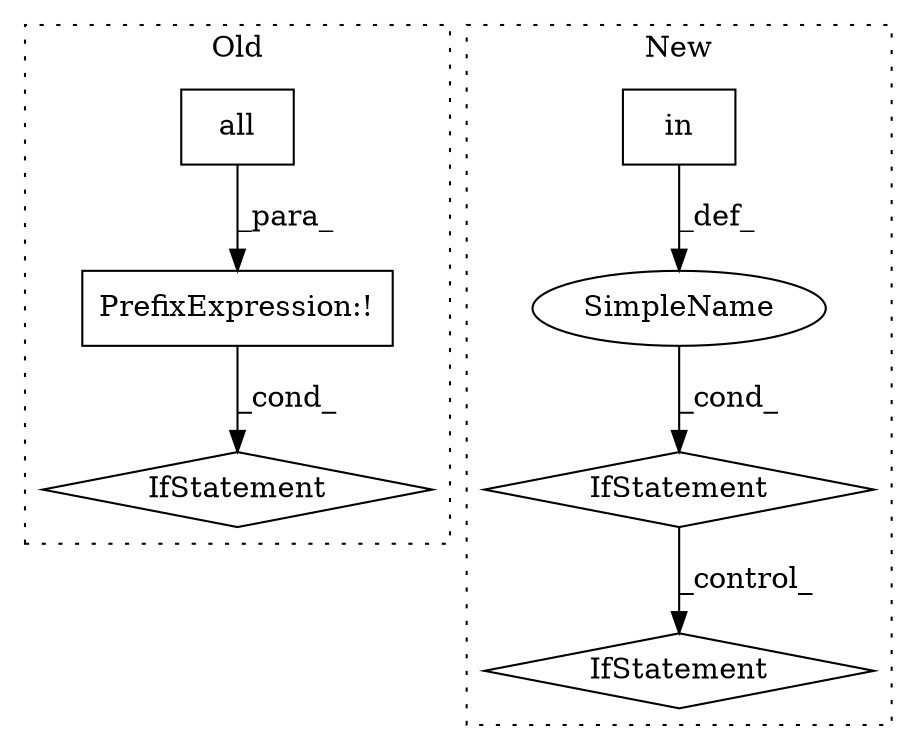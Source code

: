 digraph G {
subgraph cluster0 {
1 [label="all" a="32" s="518" l="5" shape="box"];
4 [label="IfStatement" a="25" s="463,523" l="4,2" shape="diamond"];
7 [label="PrefixExpression:!" a="38" s="467" l="1" shape="box"];
label = "Old";
style="dotted";
}
subgraph cluster1 {
2 [label="in" a="105" s="538" l="41" shape="box"];
3 [label="IfStatement" a="25" s="498,609" l="4,2" shape="diamond"];
5 [label="SimpleName" a="42" s="" l="" shape="ellipse"];
6 [label="IfStatement" a="25" s="703,729" l="4,2" shape="diamond"];
label = "New";
style="dotted";
}
1 -> 7 [label="_para_"];
2 -> 5 [label="_def_"];
3 -> 6 [label="_control_"];
5 -> 3 [label="_cond_"];
7 -> 4 [label="_cond_"];
}
